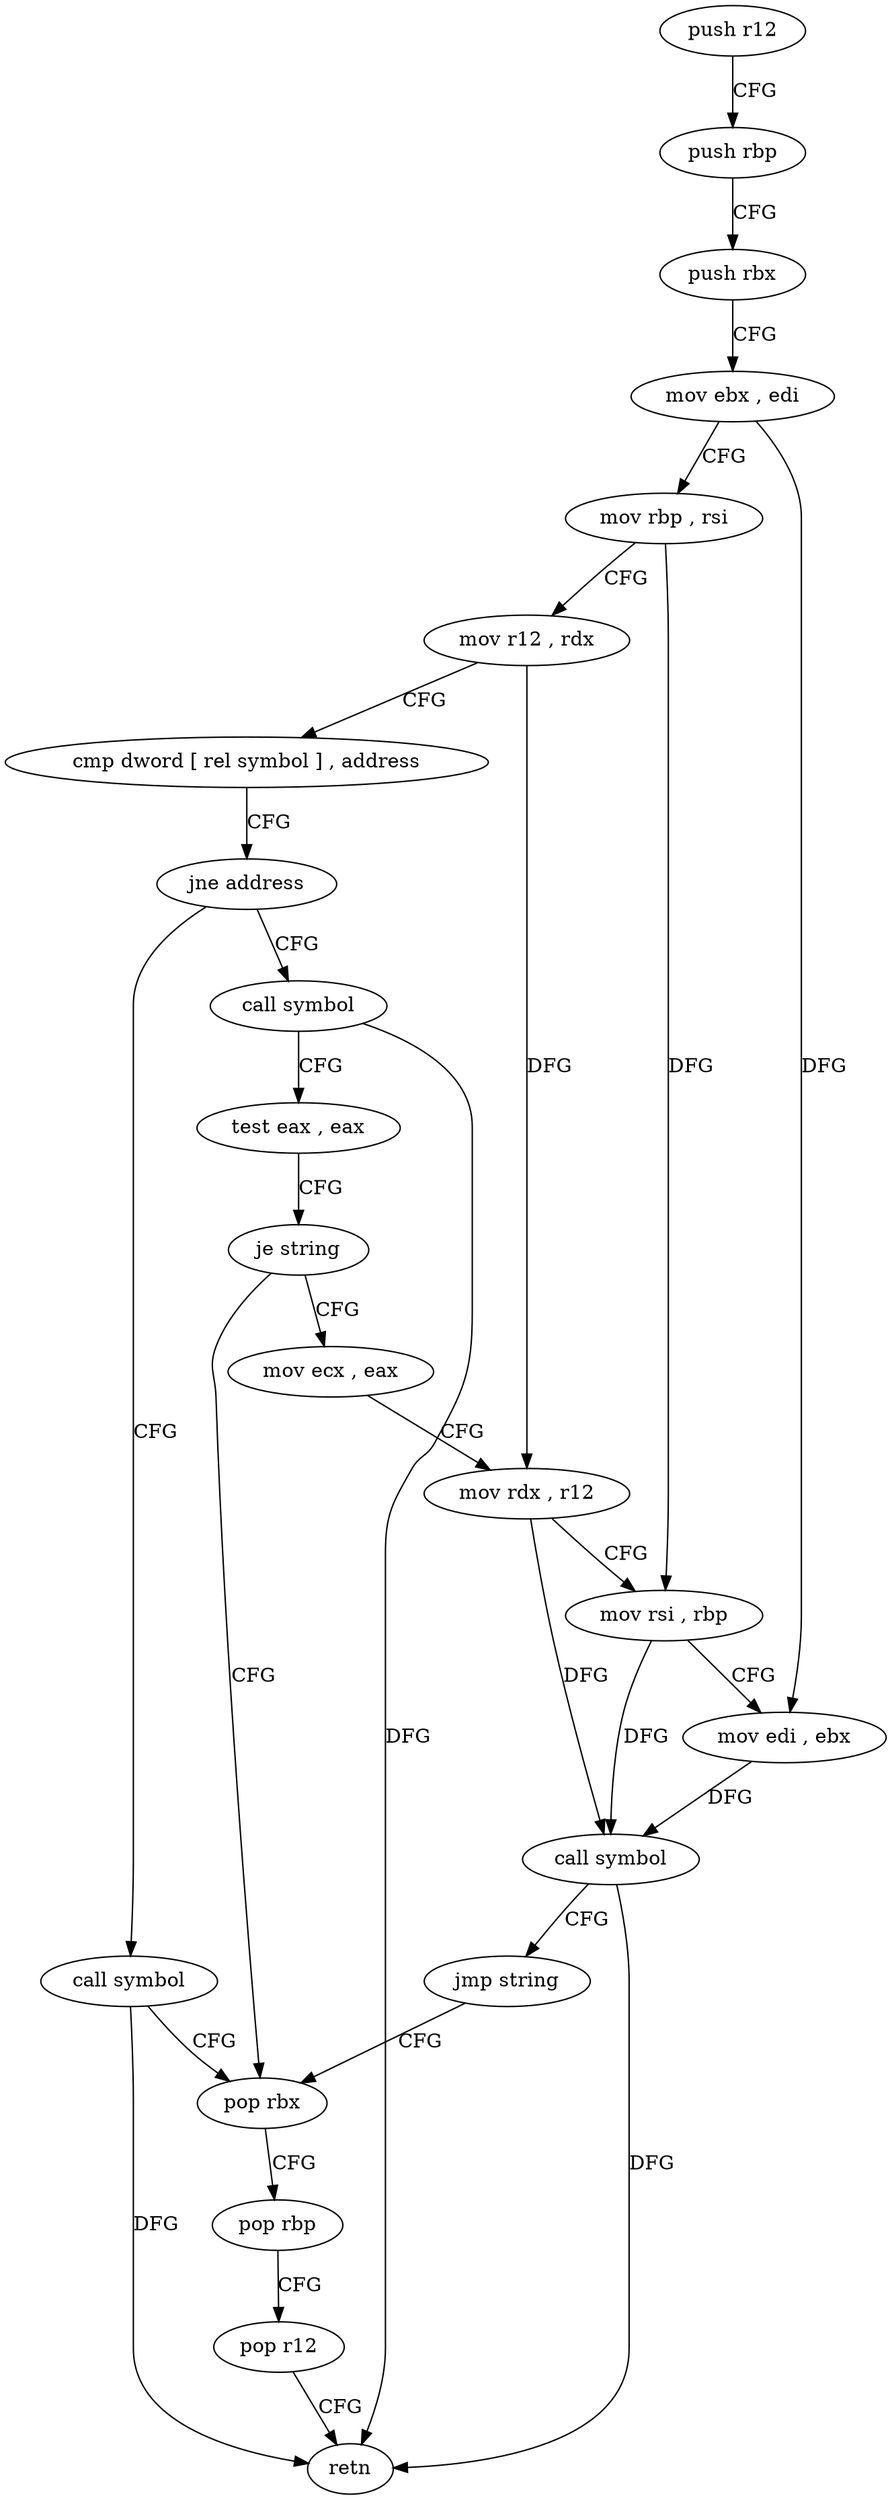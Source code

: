 digraph "func" {
"4241900" [label = "push r12" ]
"4241902" [label = "push rbp" ]
"4241903" [label = "push rbx" ]
"4241904" [label = "mov ebx , edi" ]
"4241906" [label = "mov rbp , rsi" ]
"4241909" [label = "mov r12 , rdx" ]
"4241912" [label = "cmp dword [ rel symbol ] , address" ]
"4241919" [label = "jne address" ]
"4241947" [label = "call symbol" ]
"4241921" [label = "call symbol" ]
"4241952" [label = "pop rbx" ]
"4241926" [label = "test eax , eax" ]
"4241928" [label = "je string" ]
"4241930" [label = "mov ecx , eax" ]
"4241953" [label = "pop rbp" ]
"4241954" [label = "pop r12" ]
"4241956" [label = "retn" ]
"4241932" [label = "mov rdx , r12" ]
"4241935" [label = "mov rsi , rbp" ]
"4241938" [label = "mov edi , ebx" ]
"4241940" [label = "call symbol" ]
"4241945" [label = "jmp string" ]
"4241900" -> "4241902" [ label = "CFG" ]
"4241902" -> "4241903" [ label = "CFG" ]
"4241903" -> "4241904" [ label = "CFG" ]
"4241904" -> "4241906" [ label = "CFG" ]
"4241904" -> "4241938" [ label = "DFG" ]
"4241906" -> "4241909" [ label = "CFG" ]
"4241906" -> "4241935" [ label = "DFG" ]
"4241909" -> "4241912" [ label = "CFG" ]
"4241909" -> "4241932" [ label = "DFG" ]
"4241912" -> "4241919" [ label = "CFG" ]
"4241919" -> "4241947" [ label = "CFG" ]
"4241919" -> "4241921" [ label = "CFG" ]
"4241947" -> "4241952" [ label = "CFG" ]
"4241947" -> "4241956" [ label = "DFG" ]
"4241921" -> "4241926" [ label = "CFG" ]
"4241921" -> "4241956" [ label = "DFG" ]
"4241952" -> "4241953" [ label = "CFG" ]
"4241926" -> "4241928" [ label = "CFG" ]
"4241928" -> "4241952" [ label = "CFG" ]
"4241928" -> "4241930" [ label = "CFG" ]
"4241930" -> "4241932" [ label = "CFG" ]
"4241953" -> "4241954" [ label = "CFG" ]
"4241954" -> "4241956" [ label = "CFG" ]
"4241932" -> "4241935" [ label = "CFG" ]
"4241932" -> "4241940" [ label = "DFG" ]
"4241935" -> "4241938" [ label = "CFG" ]
"4241935" -> "4241940" [ label = "DFG" ]
"4241938" -> "4241940" [ label = "DFG" ]
"4241940" -> "4241945" [ label = "CFG" ]
"4241940" -> "4241956" [ label = "DFG" ]
"4241945" -> "4241952" [ label = "CFG" ]
}
